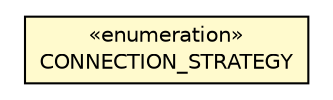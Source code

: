 #!/usr/local/bin/dot
#
# Class diagram 
# Generated by UMLGraph version R5_6-24-gf6e263 (http://www.umlgraph.org/)
#

digraph G {
	edge [fontname="Helvetica",fontsize=10,labelfontname="Helvetica",labelfontsize=10];
	node [fontname="Helvetica",fontsize=10,shape=plaintext];
	nodesep=0.25;
	ranksep=0.5;
	// com.orientechnologies.orient.client.remote.OStorageRemote.CONNECTION_STRATEGY
	c4043429 [label=<<table title="com.orientechnologies.orient.client.remote.OStorageRemote.CONNECTION_STRATEGY" border="0" cellborder="1" cellspacing="0" cellpadding="2" port="p" bgcolor="lemonChiffon" href="./OStorageRemote.CONNECTION_STRATEGY.html">
		<tr><td><table border="0" cellspacing="0" cellpadding="1">
<tr><td align="center" balign="center"> &#171;enumeration&#187; </td></tr>
<tr><td align="center" balign="center"> CONNECTION_STRATEGY </td></tr>
		</table></td></tr>
		</table>>, URL="./OStorageRemote.CONNECTION_STRATEGY.html", fontname="Helvetica", fontcolor="black", fontsize=10.0];
}


